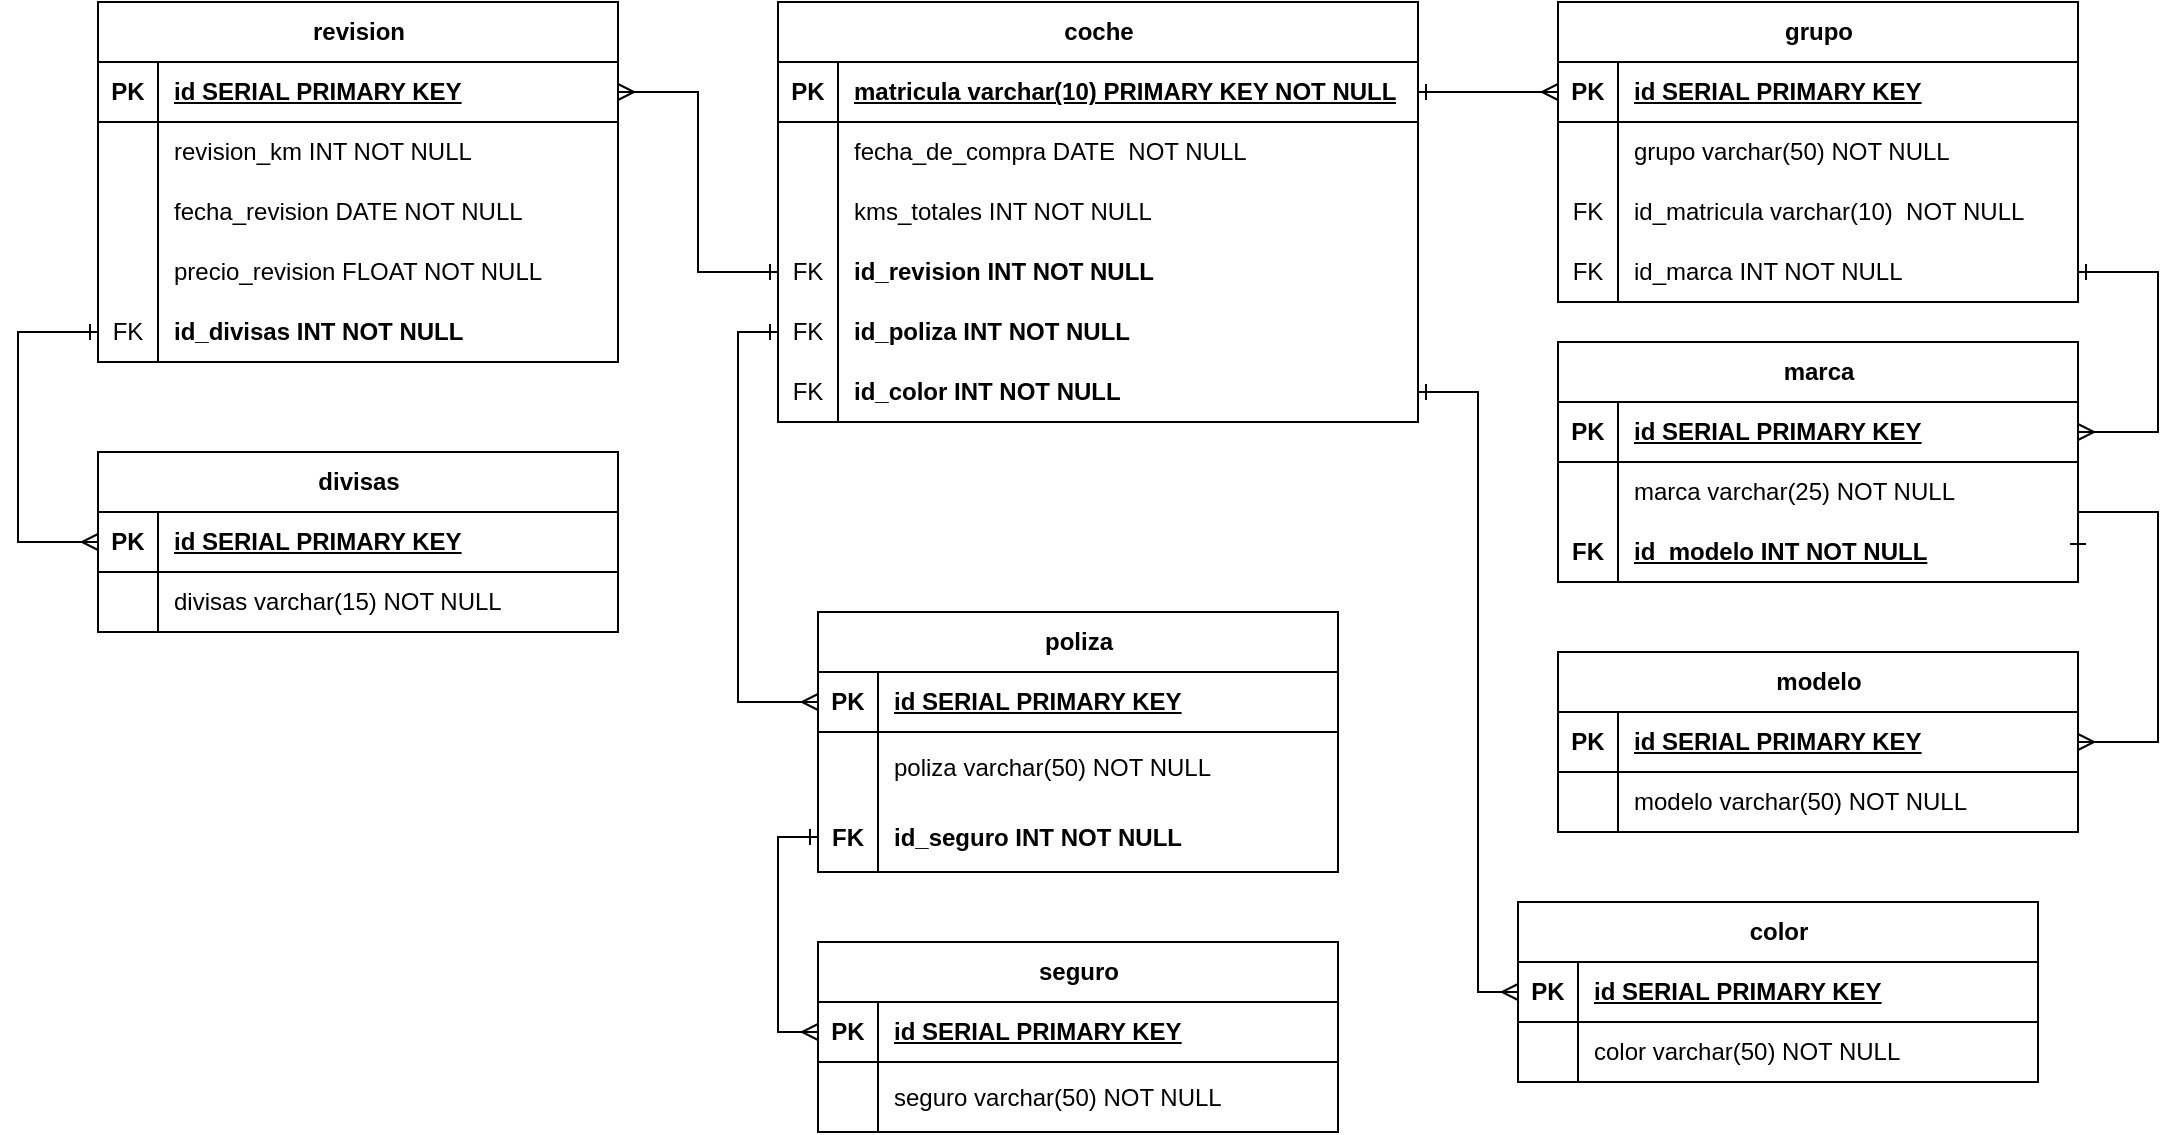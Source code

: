 <mxfile version="21.7.5" type="google">
  <diagram id="R2lEEEUBdFMjLlhIrx00" name="Page-1">
    <mxGraphModel grid="1" page="1" gridSize="10" guides="1" tooltips="1" connect="1" arrows="1" fold="1" pageScale="1" pageWidth="1600" pageHeight="900" math="0" shadow="0" extFonts="Permanent Marker^https://fonts.googleapis.com/css?family=Permanent+Marker">
      <root>
        <mxCell id="0" />
        <mxCell id="1" parent="0" />
        <mxCell id="5FX3z3_krulqJCzfyFmx-1" value="poliza" style="shape=table;startSize=30;container=1;collapsible=1;childLayout=tableLayout;fixedRows=1;rowLines=0;fontStyle=1;align=center;resizeLast=1;html=1;" vertex="1" parent="1">
          <mxGeometry x="670" y="385" width="260" height="130.0" as="geometry" />
        </mxCell>
        <mxCell id="5FX3z3_krulqJCzfyFmx-2" value="" style="shape=tableRow;horizontal=0;startSize=0;swimlaneHead=0;swimlaneBody=0;fillColor=none;collapsible=0;dropTarget=0;points=[[0,0.5],[1,0.5]];portConstraint=eastwest;top=0;left=0;right=0;bottom=1;" vertex="1" parent="5FX3z3_krulqJCzfyFmx-1">
          <mxGeometry y="30" width="260" height="30" as="geometry" />
        </mxCell>
        <mxCell id="5FX3z3_krulqJCzfyFmx-3" value="PK" style="shape=partialRectangle;connectable=0;fillColor=none;top=0;left=0;bottom=0;right=0;fontStyle=1;overflow=hidden;whiteSpace=wrap;html=1;" vertex="1" parent="5FX3z3_krulqJCzfyFmx-2">
          <mxGeometry width="30" height="30" as="geometry">
            <mxRectangle width="30" height="30" as="alternateBounds" />
          </mxGeometry>
        </mxCell>
        <mxCell id="5FX3z3_krulqJCzfyFmx-4" value="id SERIAL PRIMARY KEY" style="shape=partialRectangle;connectable=0;fillColor=none;top=0;left=0;bottom=0;right=0;align=left;spacingLeft=6;fontStyle=5;overflow=hidden;whiteSpace=wrap;html=1;" vertex="1" parent="5FX3z3_krulqJCzfyFmx-2">
          <mxGeometry x="30" width="230" height="30" as="geometry">
            <mxRectangle width="230" height="30" as="alternateBounds" />
          </mxGeometry>
        </mxCell>
        <mxCell id="5FX3z3_krulqJCzfyFmx-5" value="" style="shape=tableRow;horizontal=0;startSize=0;swimlaneHead=0;swimlaneBody=0;fillColor=none;collapsible=0;dropTarget=0;points=[[0,0.5],[1,0.5]];portConstraint=eastwest;top=0;left=0;right=0;bottom=0;" vertex="1" parent="5FX3z3_krulqJCzfyFmx-1">
          <mxGeometry y="60" width="260" height="35" as="geometry" />
        </mxCell>
        <mxCell id="5FX3z3_krulqJCzfyFmx-6" value="" style="shape=partialRectangle;connectable=0;fillColor=none;top=0;left=0;bottom=0;right=0;editable=1;overflow=hidden;whiteSpace=wrap;html=1;" vertex="1" parent="5FX3z3_krulqJCzfyFmx-5">
          <mxGeometry width="30" height="35" as="geometry">
            <mxRectangle width="30" height="35" as="alternateBounds" />
          </mxGeometry>
        </mxCell>
        <mxCell id="5FX3z3_krulqJCzfyFmx-7" value="poliza varchar(50) NOT NULL" style="shape=partialRectangle;connectable=0;fillColor=none;top=0;left=0;bottom=0;right=0;align=left;spacingLeft=6;overflow=hidden;whiteSpace=wrap;html=1;" vertex="1" parent="5FX3z3_krulqJCzfyFmx-5">
          <mxGeometry x="30" width="230" height="35" as="geometry">
            <mxRectangle width="230" height="35" as="alternateBounds" />
          </mxGeometry>
        </mxCell>
        <mxCell id="AgPbpM0uPHc4BHYxzrxX-4" value="" style="shape=tableRow;horizontal=0;startSize=0;swimlaneHead=0;swimlaneBody=0;fillColor=none;collapsible=0;dropTarget=0;points=[[0,0.5],[1,0.5]];portConstraint=eastwest;top=0;left=0;right=0;bottom=0;" vertex="1" parent="5FX3z3_krulqJCzfyFmx-1">
          <mxGeometry y="95" width="260" height="35" as="geometry" />
        </mxCell>
        <mxCell id="AgPbpM0uPHc4BHYxzrxX-5" value="FK" style="shape=partialRectangle;connectable=0;fillColor=none;top=0;left=0;bottom=0;right=0;editable=1;overflow=hidden;whiteSpace=wrap;html=1;fontStyle=1" vertex="1" parent="AgPbpM0uPHc4BHYxzrxX-4">
          <mxGeometry width="30" height="35" as="geometry">
            <mxRectangle width="30" height="35" as="alternateBounds" />
          </mxGeometry>
        </mxCell>
        <mxCell id="AgPbpM0uPHc4BHYxzrxX-6" value="id_seguro INT NOT NULL&amp;nbsp; &amp;nbsp;" style="shape=partialRectangle;connectable=0;fillColor=none;top=0;left=0;bottom=0;right=0;align=left;spacingLeft=6;overflow=hidden;whiteSpace=wrap;html=1;fontStyle=1" vertex="1" parent="AgPbpM0uPHc4BHYxzrxX-4">
          <mxGeometry x="30" width="230" height="35" as="geometry">
            <mxRectangle width="230" height="35" as="alternateBounds" />
          </mxGeometry>
        </mxCell>
        <mxCell id="5FX3z3_krulqJCzfyFmx-29" value="coche" style="shape=table;startSize=30;container=1;collapsible=1;childLayout=tableLayout;fixedRows=1;rowLines=0;fontStyle=1;align=center;resizeLast=1;html=1;" vertex="1" parent="1">
          <mxGeometry x="650" y="80" width="320" height="210.0" as="geometry">
            <mxRectangle x="820" y="130" width="80" height="30" as="alternateBounds" />
          </mxGeometry>
        </mxCell>
        <mxCell id="5FX3z3_krulqJCzfyFmx-30" value="" style="shape=tableRow;horizontal=0;startSize=0;swimlaneHead=0;swimlaneBody=0;fillColor=none;collapsible=0;dropTarget=0;points=[[0,0.5],[1,0.5]];portConstraint=eastwest;top=0;left=0;right=0;bottom=1;" vertex="1" parent="5FX3z3_krulqJCzfyFmx-29">
          <mxGeometry y="30" width="320" height="30" as="geometry" />
        </mxCell>
        <mxCell id="5FX3z3_krulqJCzfyFmx-31" value="PK" style="shape=partialRectangle;connectable=0;fillColor=none;top=0;left=0;bottom=0;right=0;fontStyle=1;overflow=hidden;whiteSpace=wrap;html=1;" vertex="1" parent="5FX3z3_krulqJCzfyFmx-30">
          <mxGeometry width="30" height="30" as="geometry">
            <mxRectangle width="30" height="30" as="alternateBounds" />
          </mxGeometry>
        </mxCell>
        <mxCell id="5FX3z3_krulqJCzfyFmx-32" value="matricula&amp;nbsp;varchar(10) PRIMARY KEY NOT NULL" style="shape=partialRectangle;connectable=0;fillColor=none;top=0;left=0;bottom=0;right=0;align=left;spacingLeft=6;fontStyle=5;overflow=hidden;whiteSpace=wrap;html=1;" vertex="1" parent="5FX3z3_krulqJCzfyFmx-30">
          <mxGeometry x="30" width="290" height="30" as="geometry">
            <mxRectangle width="290" height="30" as="alternateBounds" />
          </mxGeometry>
        </mxCell>
        <mxCell id="5FX3z3_krulqJCzfyFmx-45" value="" style="shape=tableRow;horizontal=0;startSize=0;swimlaneHead=0;swimlaneBody=0;fillColor=none;collapsible=0;dropTarget=0;points=[[0,0.5],[1,0.5]];portConstraint=eastwest;top=0;left=0;right=0;bottom=0;" vertex="1" parent="5FX3z3_krulqJCzfyFmx-29">
          <mxGeometry y="60" width="320" height="30" as="geometry" />
        </mxCell>
        <mxCell id="5FX3z3_krulqJCzfyFmx-46" value="" style="shape=partialRectangle;connectable=0;fillColor=none;top=0;left=0;bottom=0;right=0;editable=1;overflow=hidden;whiteSpace=wrap;html=1;" vertex="1" parent="5FX3z3_krulqJCzfyFmx-45">
          <mxGeometry width="30" height="30" as="geometry">
            <mxRectangle width="30" height="30" as="alternateBounds" />
          </mxGeometry>
        </mxCell>
        <mxCell id="5FX3z3_krulqJCzfyFmx-47" value="fecha_de_compra DATE&amp;nbsp; NOT NULL" style="shape=partialRectangle;connectable=0;fillColor=none;top=0;left=0;bottom=0;right=0;align=left;spacingLeft=6;overflow=hidden;whiteSpace=wrap;html=1;" vertex="1" parent="5FX3z3_krulqJCzfyFmx-45">
          <mxGeometry x="30" width="290" height="30" as="geometry">
            <mxRectangle width="290" height="30" as="alternateBounds" />
          </mxGeometry>
        </mxCell>
        <mxCell id="5FX3z3_krulqJCzfyFmx-161" value="" style="shape=tableRow;horizontal=0;startSize=0;swimlaneHead=0;swimlaneBody=0;fillColor=none;collapsible=0;dropTarget=0;points=[[0,0.5],[1,0.5]];portConstraint=eastwest;top=0;left=0;right=0;bottom=0;" vertex="1" parent="5FX3z3_krulqJCzfyFmx-29">
          <mxGeometry y="90" width="320" height="30" as="geometry" />
        </mxCell>
        <mxCell id="5FX3z3_krulqJCzfyFmx-162" value="" style="shape=partialRectangle;connectable=0;fillColor=none;top=0;left=0;bottom=0;right=0;editable=1;overflow=hidden;whiteSpace=wrap;html=1;" vertex="1" parent="5FX3z3_krulqJCzfyFmx-161">
          <mxGeometry width="30" height="30" as="geometry">
            <mxRectangle width="30" height="30" as="alternateBounds" />
          </mxGeometry>
        </mxCell>
        <mxCell id="5FX3z3_krulqJCzfyFmx-163" value="kms_totales INT NOT NULL" style="shape=partialRectangle;connectable=0;fillColor=none;top=0;left=0;bottom=0;right=0;align=left;spacingLeft=6;overflow=hidden;whiteSpace=wrap;html=1;" vertex="1" parent="5FX3z3_krulqJCzfyFmx-161">
          <mxGeometry x="30" width="290" height="30" as="geometry">
            <mxRectangle width="290" height="30" as="alternateBounds" />
          </mxGeometry>
        </mxCell>
        <mxCell id="5FX3z3_krulqJCzfyFmx-224" value="" style="shape=tableRow;horizontal=0;startSize=0;swimlaneHead=0;swimlaneBody=0;fillColor=none;collapsible=0;dropTarget=0;points=[[0,0.5],[1,0.5]];portConstraint=eastwest;top=0;left=0;right=0;bottom=0;" vertex="1" parent="5FX3z3_krulqJCzfyFmx-29">
          <mxGeometry y="120" width="320" height="30" as="geometry" />
        </mxCell>
        <mxCell id="5FX3z3_krulqJCzfyFmx-225" value="FK" style="shape=partialRectangle;connectable=0;fillColor=none;top=0;left=0;bottom=0;right=0;editable=1;overflow=hidden;whiteSpace=wrap;html=1;" vertex="1" parent="5FX3z3_krulqJCzfyFmx-224">
          <mxGeometry width="30" height="30" as="geometry">
            <mxRectangle width="30" height="30" as="alternateBounds" />
          </mxGeometry>
        </mxCell>
        <mxCell id="5FX3z3_krulqJCzfyFmx-226" value="id_revision INT NOT NULL" style="shape=partialRectangle;connectable=0;fillColor=none;top=0;left=0;bottom=0;right=0;align=left;spacingLeft=6;overflow=hidden;whiteSpace=wrap;html=1;fontStyle=1" vertex="1" parent="5FX3z3_krulqJCzfyFmx-224">
          <mxGeometry x="30" width="290" height="30" as="geometry">
            <mxRectangle width="290" height="30" as="alternateBounds" />
          </mxGeometry>
        </mxCell>
        <mxCell id="5FX3z3_krulqJCzfyFmx-240" value="" style="shape=tableRow;horizontal=0;startSize=0;swimlaneHead=0;swimlaneBody=0;fillColor=none;collapsible=0;dropTarget=0;points=[[0,0.5],[1,0.5]];portConstraint=eastwest;top=0;left=0;right=0;bottom=0;" vertex="1" parent="5FX3z3_krulqJCzfyFmx-29">
          <mxGeometry y="150" width="320" height="30" as="geometry" />
        </mxCell>
        <mxCell id="5FX3z3_krulqJCzfyFmx-241" value="FK" style="shape=partialRectangle;connectable=0;fillColor=none;top=0;left=0;bottom=0;right=0;editable=1;overflow=hidden;whiteSpace=wrap;html=1;" vertex="1" parent="5FX3z3_krulqJCzfyFmx-240">
          <mxGeometry width="30" height="30" as="geometry">
            <mxRectangle width="30" height="30" as="alternateBounds" />
          </mxGeometry>
        </mxCell>
        <mxCell id="5FX3z3_krulqJCzfyFmx-242" value="id_poliza INT NOT NULL" style="shape=partialRectangle;connectable=0;fillColor=none;top=0;left=0;bottom=0;right=0;align=left;spacingLeft=6;overflow=hidden;whiteSpace=wrap;html=1;fontStyle=1" vertex="1" parent="5FX3z3_krulqJCzfyFmx-240">
          <mxGeometry x="30" width="290" height="30" as="geometry">
            <mxRectangle width="290" height="30" as="alternateBounds" />
          </mxGeometry>
        </mxCell>
        <mxCell id="AgPbpM0uPHc4BHYxzrxX-10" value="" style="shape=tableRow;horizontal=0;startSize=0;swimlaneHead=0;swimlaneBody=0;fillColor=none;collapsible=0;dropTarget=0;points=[[0,0.5],[1,0.5]];portConstraint=eastwest;top=0;left=0;right=0;bottom=0;" vertex="1" parent="5FX3z3_krulqJCzfyFmx-29">
          <mxGeometry y="180" width="320" height="30" as="geometry" />
        </mxCell>
        <mxCell id="AgPbpM0uPHc4BHYxzrxX-11" value="FK" style="shape=partialRectangle;connectable=0;fillColor=none;top=0;left=0;bottom=0;right=0;editable=1;overflow=hidden;whiteSpace=wrap;html=1;" vertex="1" parent="AgPbpM0uPHc4BHYxzrxX-10">
          <mxGeometry width="30" height="30" as="geometry">
            <mxRectangle width="30" height="30" as="alternateBounds" />
          </mxGeometry>
        </mxCell>
        <mxCell id="AgPbpM0uPHc4BHYxzrxX-12" value="id_color INT NOT NULL" style="shape=partialRectangle;connectable=0;fillColor=none;top=0;left=0;bottom=0;right=0;align=left;spacingLeft=6;overflow=hidden;whiteSpace=wrap;html=1;fontStyle=1" vertex="1" parent="AgPbpM0uPHc4BHYxzrxX-10">
          <mxGeometry x="30" width="290" height="30" as="geometry">
            <mxRectangle width="290" height="30" as="alternateBounds" />
          </mxGeometry>
        </mxCell>
        <mxCell id="5FX3z3_krulqJCzfyFmx-61" value="grupo" style="shape=table;startSize=30;container=1;collapsible=1;childLayout=tableLayout;fixedRows=1;rowLines=0;fontStyle=1;align=center;resizeLast=1;html=1;" vertex="1" parent="1">
          <mxGeometry x="1040" y="80" width="260" height="150" as="geometry" />
        </mxCell>
        <mxCell id="5FX3z3_krulqJCzfyFmx-62" value="" style="shape=tableRow;horizontal=0;startSize=0;swimlaneHead=0;swimlaneBody=0;fillColor=none;collapsible=0;dropTarget=0;points=[[0,0.5],[1,0.5]];portConstraint=eastwest;top=0;left=0;right=0;bottom=1;" vertex="1" parent="5FX3z3_krulqJCzfyFmx-61">
          <mxGeometry y="30" width="260" height="30" as="geometry" />
        </mxCell>
        <mxCell id="5FX3z3_krulqJCzfyFmx-63" value="PK" style="shape=partialRectangle;connectable=0;fillColor=none;top=0;left=0;bottom=0;right=0;fontStyle=1;overflow=hidden;whiteSpace=wrap;html=1;" vertex="1" parent="5FX3z3_krulqJCzfyFmx-62">
          <mxGeometry width="30" height="30" as="geometry">
            <mxRectangle width="30" height="30" as="alternateBounds" />
          </mxGeometry>
        </mxCell>
        <mxCell id="5FX3z3_krulqJCzfyFmx-64" value="id SERIAL PRIMARY KEY" style="shape=partialRectangle;connectable=0;fillColor=none;top=0;left=0;bottom=0;right=0;align=left;spacingLeft=6;fontStyle=5;overflow=hidden;whiteSpace=wrap;html=1;" vertex="1" parent="5FX3z3_krulqJCzfyFmx-62">
          <mxGeometry x="30" width="230" height="30" as="geometry">
            <mxRectangle width="230" height="30" as="alternateBounds" />
          </mxGeometry>
        </mxCell>
        <mxCell id="5FX3z3_krulqJCzfyFmx-158" value="" style="shape=tableRow;horizontal=0;startSize=0;swimlaneHead=0;swimlaneBody=0;fillColor=none;collapsible=0;dropTarget=0;points=[[0,0.5],[1,0.5]];portConstraint=eastwest;top=0;left=0;right=0;bottom=0;" vertex="1" parent="5FX3z3_krulqJCzfyFmx-61">
          <mxGeometry y="60" width="260" height="30" as="geometry" />
        </mxCell>
        <mxCell id="5FX3z3_krulqJCzfyFmx-159" value="" style="shape=partialRectangle;connectable=0;fillColor=none;top=0;left=0;bottom=0;right=0;editable=1;overflow=hidden;whiteSpace=wrap;html=1;" vertex="1" parent="5FX3z3_krulqJCzfyFmx-158">
          <mxGeometry width="30" height="30" as="geometry">
            <mxRectangle width="30" height="30" as="alternateBounds" />
          </mxGeometry>
        </mxCell>
        <mxCell id="5FX3z3_krulqJCzfyFmx-160" value="grupo varchar(50) NOT NULL" style="shape=partialRectangle;connectable=0;fillColor=none;top=0;left=0;bottom=0;right=0;align=left;spacingLeft=6;overflow=hidden;whiteSpace=wrap;html=1;" vertex="1" parent="5FX3z3_krulqJCzfyFmx-158">
          <mxGeometry x="30" width="230" height="30" as="geometry">
            <mxRectangle width="230" height="30" as="alternateBounds" />
          </mxGeometry>
        </mxCell>
        <mxCell id="AgPbpM0uPHc4BHYxzrxX-7" value="" style="shape=tableRow;horizontal=0;startSize=0;swimlaneHead=0;swimlaneBody=0;fillColor=none;collapsible=0;dropTarget=0;points=[[0,0.5],[1,0.5]];portConstraint=eastwest;top=0;left=0;right=0;bottom=0;" vertex="1" parent="5FX3z3_krulqJCzfyFmx-61">
          <mxGeometry y="90" width="260" height="30" as="geometry" />
        </mxCell>
        <mxCell id="AgPbpM0uPHc4BHYxzrxX-8" value="FK" style="shape=partialRectangle;connectable=0;fillColor=none;top=0;left=0;bottom=0;right=0;editable=1;overflow=hidden;whiteSpace=wrap;html=1;" vertex="1" parent="AgPbpM0uPHc4BHYxzrxX-7">
          <mxGeometry width="30" height="30" as="geometry">
            <mxRectangle width="30" height="30" as="alternateBounds" />
          </mxGeometry>
        </mxCell>
        <mxCell id="AgPbpM0uPHc4BHYxzrxX-9" value="id_matricula&amp;nbsp;varchar(10)&amp;nbsp; NOT NULL" style="shape=partialRectangle;connectable=0;fillColor=none;top=0;left=0;bottom=0;right=0;align=left;spacingLeft=6;overflow=hidden;whiteSpace=wrap;html=1;" vertex="1" parent="AgPbpM0uPHc4BHYxzrxX-7">
          <mxGeometry x="30" width="230" height="30" as="geometry">
            <mxRectangle width="230" height="30" as="alternateBounds" />
          </mxGeometry>
        </mxCell>
        <mxCell id="AgPbpM0uPHc4BHYxzrxX-16" value="" style="shape=tableRow;horizontal=0;startSize=0;swimlaneHead=0;swimlaneBody=0;fillColor=none;collapsible=0;dropTarget=0;points=[[0,0.5],[1,0.5]];portConstraint=eastwest;top=0;left=0;right=0;bottom=0;" vertex="1" parent="5FX3z3_krulqJCzfyFmx-61">
          <mxGeometry y="120" width="260" height="30" as="geometry" />
        </mxCell>
        <mxCell id="AgPbpM0uPHc4BHYxzrxX-17" value="FK" style="shape=partialRectangle;connectable=0;fillColor=none;top=0;left=0;bottom=0;right=0;editable=1;overflow=hidden;whiteSpace=wrap;html=1;" vertex="1" parent="AgPbpM0uPHc4BHYxzrxX-16">
          <mxGeometry width="30" height="30" as="geometry">
            <mxRectangle width="30" height="30" as="alternateBounds" />
          </mxGeometry>
        </mxCell>
        <mxCell id="AgPbpM0uPHc4BHYxzrxX-18" value="id_marca INT NOT NULL" style="shape=partialRectangle;connectable=0;fillColor=none;top=0;left=0;bottom=0;right=0;align=left;spacingLeft=6;overflow=hidden;whiteSpace=wrap;html=1;" vertex="1" parent="AgPbpM0uPHc4BHYxzrxX-16">
          <mxGeometry x="30" width="230" height="30" as="geometry">
            <mxRectangle width="230" height="30" as="alternateBounds" />
          </mxGeometry>
        </mxCell>
        <mxCell id="5FX3z3_krulqJCzfyFmx-80" value="marca" style="shape=table;startSize=30;container=1;collapsible=1;childLayout=tableLayout;fixedRows=1;rowLines=0;fontStyle=1;align=center;resizeLast=1;html=1;" vertex="1" parent="1">
          <mxGeometry x="1040" y="250" width="260" height="120" as="geometry" />
        </mxCell>
        <mxCell id="5FX3z3_krulqJCzfyFmx-81" value="" style="shape=tableRow;horizontal=0;startSize=0;swimlaneHead=0;swimlaneBody=0;fillColor=none;collapsible=0;dropTarget=0;points=[[0,0.5],[1,0.5]];portConstraint=eastwest;top=0;left=0;right=0;bottom=1;" vertex="1" parent="5FX3z3_krulqJCzfyFmx-80">
          <mxGeometry y="30" width="260" height="30" as="geometry" />
        </mxCell>
        <mxCell id="5FX3z3_krulqJCzfyFmx-82" value="PK" style="shape=partialRectangle;connectable=0;fillColor=none;top=0;left=0;bottom=0;right=0;fontStyle=1;overflow=hidden;whiteSpace=wrap;html=1;" vertex="1" parent="5FX3z3_krulqJCzfyFmx-81">
          <mxGeometry width="30" height="30" as="geometry">
            <mxRectangle width="30" height="30" as="alternateBounds" />
          </mxGeometry>
        </mxCell>
        <mxCell id="5FX3z3_krulqJCzfyFmx-83" value="id SERIAL PRIMARY KEY" style="shape=partialRectangle;connectable=0;fillColor=none;top=0;left=0;bottom=0;right=0;align=left;spacingLeft=6;fontStyle=5;overflow=hidden;whiteSpace=wrap;html=1;" vertex="1" parent="5FX3z3_krulqJCzfyFmx-81">
          <mxGeometry x="30" width="230" height="30" as="geometry">
            <mxRectangle width="230" height="30" as="alternateBounds" />
          </mxGeometry>
        </mxCell>
        <mxCell id="5FX3z3_krulqJCzfyFmx-87" value="" style="shape=tableRow;horizontal=0;startSize=0;swimlaneHead=0;swimlaneBody=0;fillColor=none;collapsible=0;dropTarget=0;points=[[0,0.5],[1,0.5]];portConstraint=eastwest;top=0;left=0;right=0;bottom=0;" vertex="1" parent="5FX3z3_krulqJCzfyFmx-80">
          <mxGeometry y="60" width="260" height="30" as="geometry" />
        </mxCell>
        <mxCell id="5FX3z3_krulqJCzfyFmx-88" value="" style="shape=partialRectangle;connectable=0;fillColor=none;top=0;left=0;bottom=0;right=0;editable=1;overflow=hidden;whiteSpace=wrap;html=1;" vertex="1" parent="5FX3z3_krulqJCzfyFmx-87">
          <mxGeometry width="30" height="30" as="geometry">
            <mxRectangle width="30" height="30" as="alternateBounds" />
          </mxGeometry>
        </mxCell>
        <mxCell id="5FX3z3_krulqJCzfyFmx-89" value="marca varchar(25) NOT NULL" style="shape=partialRectangle;connectable=0;fillColor=none;top=0;left=0;bottom=0;right=0;align=left;spacingLeft=6;overflow=hidden;whiteSpace=wrap;html=1;" vertex="1" parent="5FX3z3_krulqJCzfyFmx-87">
          <mxGeometry x="30" width="230" height="30" as="geometry">
            <mxRectangle width="230" height="30" as="alternateBounds" />
          </mxGeometry>
        </mxCell>
        <mxCell id="-p1aif_aL-NQlHLGe576-14" value="" style="shape=tableRow;horizontal=0;startSize=0;swimlaneHead=0;swimlaneBody=0;fillColor=none;collapsible=0;dropTarget=0;points=[[0,0.5],[1,0.5]];portConstraint=eastwest;top=0;left=0;right=0;bottom=1;" vertex="1" parent="5FX3z3_krulqJCzfyFmx-80">
          <mxGeometry y="90" width="260" height="30" as="geometry" />
        </mxCell>
        <mxCell id="-p1aif_aL-NQlHLGe576-15" value="FK" style="shape=partialRectangle;connectable=0;fillColor=none;top=0;left=0;bottom=0;right=0;fontStyle=1;overflow=hidden;whiteSpace=wrap;html=1;" vertex="1" parent="-p1aif_aL-NQlHLGe576-14">
          <mxGeometry width="30" height="30" as="geometry">
            <mxRectangle width="30" height="30" as="alternateBounds" />
          </mxGeometry>
        </mxCell>
        <mxCell id="-p1aif_aL-NQlHLGe576-16" value="id_modelo INT NOT NULL" style="shape=partialRectangle;connectable=0;fillColor=none;top=0;left=0;bottom=0;right=0;align=left;spacingLeft=6;fontStyle=5;overflow=hidden;whiteSpace=wrap;html=1;" vertex="1" parent="-p1aif_aL-NQlHLGe576-14">
          <mxGeometry x="30" width="230" height="30" as="geometry">
            <mxRectangle width="230" height="30" as="alternateBounds" />
          </mxGeometry>
        </mxCell>
        <mxCell id="5FX3z3_krulqJCzfyFmx-93" value="modelo" style="shape=table;startSize=30;container=1;collapsible=1;childLayout=tableLayout;fixedRows=1;rowLines=0;fontStyle=1;align=center;resizeLast=1;html=1;" vertex="1" parent="1">
          <mxGeometry x="1040" y="405" width="260" height="90" as="geometry" />
        </mxCell>
        <mxCell id="5FX3z3_krulqJCzfyFmx-94" value="" style="shape=tableRow;horizontal=0;startSize=0;swimlaneHead=0;swimlaneBody=0;fillColor=none;collapsible=0;dropTarget=0;points=[[0,0.5],[1,0.5]];portConstraint=eastwest;top=0;left=0;right=0;bottom=1;" vertex="1" parent="5FX3z3_krulqJCzfyFmx-93">
          <mxGeometry y="30" width="260" height="30" as="geometry" />
        </mxCell>
        <mxCell id="5FX3z3_krulqJCzfyFmx-95" value="PK" style="shape=partialRectangle;connectable=0;fillColor=none;top=0;left=0;bottom=0;right=0;fontStyle=1;overflow=hidden;whiteSpace=wrap;html=1;" vertex="1" parent="5FX3z3_krulqJCzfyFmx-94">
          <mxGeometry width="30" height="30" as="geometry">
            <mxRectangle width="30" height="30" as="alternateBounds" />
          </mxGeometry>
        </mxCell>
        <mxCell id="5FX3z3_krulqJCzfyFmx-96" value="id SERIAL PRIMARY KEY" style="shape=partialRectangle;connectable=0;fillColor=none;top=0;left=0;bottom=0;right=0;align=left;spacingLeft=6;fontStyle=5;overflow=hidden;whiteSpace=wrap;html=1;" vertex="1" parent="5FX3z3_krulqJCzfyFmx-94">
          <mxGeometry x="30" width="230" height="30" as="geometry">
            <mxRectangle width="230" height="30" as="alternateBounds" />
          </mxGeometry>
        </mxCell>
        <mxCell id="5FX3z3_krulqJCzfyFmx-100" value="" style="shape=tableRow;horizontal=0;startSize=0;swimlaneHead=0;swimlaneBody=0;fillColor=none;collapsible=0;dropTarget=0;points=[[0,0.5],[1,0.5]];portConstraint=eastwest;top=0;left=0;right=0;bottom=0;" vertex="1" parent="5FX3z3_krulqJCzfyFmx-93">
          <mxGeometry y="60" width="260" height="30" as="geometry" />
        </mxCell>
        <mxCell id="5FX3z3_krulqJCzfyFmx-101" value="" style="shape=partialRectangle;connectable=0;fillColor=none;top=0;left=0;bottom=0;right=0;editable=1;overflow=hidden;whiteSpace=wrap;html=1;" vertex="1" parent="5FX3z3_krulqJCzfyFmx-100">
          <mxGeometry width="30" height="30" as="geometry">
            <mxRectangle width="30" height="30" as="alternateBounds" />
          </mxGeometry>
        </mxCell>
        <mxCell id="5FX3z3_krulqJCzfyFmx-102" value="modelo varchar(50) NOT NULL" style="shape=partialRectangle;connectable=0;fillColor=none;top=0;left=0;bottom=0;right=0;align=left;spacingLeft=6;overflow=hidden;whiteSpace=wrap;html=1;" vertex="1" parent="5FX3z3_krulqJCzfyFmx-100">
          <mxGeometry x="30" width="230" height="30" as="geometry">
            <mxRectangle width="230" height="30" as="alternateBounds" />
          </mxGeometry>
        </mxCell>
        <mxCell id="5FX3z3_krulqJCzfyFmx-103" value="color" style="shape=table;startSize=30;container=1;collapsible=1;childLayout=tableLayout;fixedRows=1;rowLines=0;fontStyle=1;align=center;resizeLast=1;html=1;" vertex="1" parent="1">
          <mxGeometry x="1020" y="530" width="260" height="90" as="geometry" />
        </mxCell>
        <mxCell id="5FX3z3_krulqJCzfyFmx-104" value="" style="shape=tableRow;horizontal=0;startSize=0;swimlaneHead=0;swimlaneBody=0;fillColor=none;collapsible=0;dropTarget=0;points=[[0,0.5],[1,0.5]];portConstraint=eastwest;top=0;left=0;right=0;bottom=1;" vertex="1" parent="5FX3z3_krulqJCzfyFmx-103">
          <mxGeometry y="30" width="260" height="30" as="geometry" />
        </mxCell>
        <mxCell id="5FX3z3_krulqJCzfyFmx-105" value="PK" style="shape=partialRectangle;connectable=0;fillColor=none;top=0;left=0;bottom=0;right=0;fontStyle=1;overflow=hidden;whiteSpace=wrap;html=1;" vertex="1" parent="5FX3z3_krulqJCzfyFmx-104">
          <mxGeometry width="30" height="30" as="geometry">
            <mxRectangle width="30" height="30" as="alternateBounds" />
          </mxGeometry>
        </mxCell>
        <mxCell id="5FX3z3_krulqJCzfyFmx-106" value="id SERIAL PRIMARY KEY" style="shape=partialRectangle;connectable=0;fillColor=none;top=0;left=0;bottom=0;right=0;align=left;spacingLeft=6;fontStyle=5;overflow=hidden;whiteSpace=wrap;html=1;" vertex="1" parent="5FX3z3_krulqJCzfyFmx-104">
          <mxGeometry x="30" width="230" height="30" as="geometry">
            <mxRectangle width="230" height="30" as="alternateBounds" />
          </mxGeometry>
        </mxCell>
        <mxCell id="5FX3z3_krulqJCzfyFmx-107" value="" style="shape=tableRow;horizontal=0;startSize=0;swimlaneHead=0;swimlaneBody=0;fillColor=none;collapsible=0;dropTarget=0;points=[[0,0.5],[1,0.5]];portConstraint=eastwest;top=0;left=0;right=0;bottom=0;" vertex="1" parent="5FX3z3_krulqJCzfyFmx-103">
          <mxGeometry y="60" width="260" height="30" as="geometry" />
        </mxCell>
        <mxCell id="5FX3z3_krulqJCzfyFmx-108" value="" style="shape=partialRectangle;connectable=0;fillColor=none;top=0;left=0;bottom=0;right=0;editable=1;overflow=hidden;whiteSpace=wrap;html=1;" vertex="1" parent="5FX3z3_krulqJCzfyFmx-107">
          <mxGeometry width="30" height="30" as="geometry">
            <mxRectangle width="30" height="30" as="alternateBounds" />
          </mxGeometry>
        </mxCell>
        <mxCell id="5FX3z3_krulqJCzfyFmx-109" value="color varchar(50) NOT NULL" style="shape=partialRectangle;connectable=0;fillColor=none;top=0;left=0;bottom=0;right=0;align=left;spacingLeft=6;overflow=hidden;whiteSpace=wrap;html=1;" vertex="1" parent="5FX3z3_krulqJCzfyFmx-107">
          <mxGeometry x="30" width="230" height="30" as="geometry">
            <mxRectangle width="230" height="30" as="alternateBounds" />
          </mxGeometry>
        </mxCell>
        <mxCell id="5FX3z3_krulqJCzfyFmx-112" value="" style="shape=tableRow;horizontal=0;startSize=0;swimlaneHead=0;swimlaneBody=0;fillColor=none;collapsible=0;dropTarget=0;points=[[0,0.5],[1,0.5]];portConstraint=eastwest;top=0;left=0;right=0;bottom=0;" vertex="1" parent="1">
          <mxGeometry x="670" y="170" width="260" height="30" as="geometry" />
        </mxCell>
        <mxCell id="5FX3z3_krulqJCzfyFmx-113" value="" style="shape=partialRectangle;connectable=0;fillColor=none;top=0;left=0;bottom=0;right=0;editable=1;overflow=hidden;whiteSpace=wrap;html=1;" vertex="1" parent="5FX3z3_krulqJCzfyFmx-112">
          <mxGeometry width="30" height="30" as="geometry">
            <mxRectangle width="30" height="30" as="alternateBounds" />
          </mxGeometry>
        </mxCell>
        <mxCell id="5FX3z3_krulqJCzfyFmx-115" value="revision" style="shape=table;startSize=30;container=1;collapsible=1;childLayout=tableLayout;fixedRows=1;rowLines=0;fontStyle=1;align=center;resizeLast=1;html=1;" vertex="1" parent="1">
          <mxGeometry x="310" y="80" width="260" height="180" as="geometry" />
        </mxCell>
        <mxCell id="5FX3z3_krulqJCzfyFmx-116" value="" style="shape=tableRow;horizontal=0;startSize=0;swimlaneHead=0;swimlaneBody=0;fillColor=none;collapsible=0;dropTarget=0;points=[[0,0.5],[1,0.5]];portConstraint=eastwest;top=0;left=0;right=0;bottom=1;" vertex="1" parent="5FX3z3_krulqJCzfyFmx-115">
          <mxGeometry y="30" width="260" height="30" as="geometry" />
        </mxCell>
        <mxCell id="5FX3z3_krulqJCzfyFmx-117" value="PK" style="shape=partialRectangle;connectable=0;fillColor=none;top=0;left=0;bottom=0;right=0;fontStyle=1;overflow=hidden;whiteSpace=wrap;html=1;" vertex="1" parent="5FX3z3_krulqJCzfyFmx-116">
          <mxGeometry width="30" height="30" as="geometry">
            <mxRectangle width="30" height="30" as="alternateBounds" />
          </mxGeometry>
        </mxCell>
        <mxCell id="5FX3z3_krulqJCzfyFmx-118" value="id SERIAL PRIMARY KEY" style="shape=partialRectangle;connectable=0;fillColor=none;top=0;left=0;bottom=0;right=0;align=left;spacingLeft=6;fontStyle=5;overflow=hidden;whiteSpace=wrap;html=1;" vertex="1" parent="5FX3z3_krulqJCzfyFmx-116">
          <mxGeometry x="30" width="230" height="30" as="geometry">
            <mxRectangle width="230" height="30" as="alternateBounds" />
          </mxGeometry>
        </mxCell>
        <mxCell id="5FX3z3_krulqJCzfyFmx-119" value="" style="shape=tableRow;horizontal=0;startSize=0;swimlaneHead=0;swimlaneBody=0;fillColor=none;collapsible=0;dropTarget=0;points=[[0,0.5],[1,0.5]];portConstraint=eastwest;top=0;left=0;right=0;bottom=0;" vertex="1" parent="5FX3z3_krulqJCzfyFmx-115">
          <mxGeometry y="60" width="260" height="30" as="geometry" />
        </mxCell>
        <mxCell id="5FX3z3_krulqJCzfyFmx-120" value="" style="shape=partialRectangle;connectable=0;fillColor=none;top=0;left=0;bottom=0;right=0;editable=1;overflow=hidden;whiteSpace=wrap;html=1;" vertex="1" parent="5FX3z3_krulqJCzfyFmx-119">
          <mxGeometry width="30" height="30" as="geometry">
            <mxRectangle width="30" height="30" as="alternateBounds" />
          </mxGeometry>
        </mxCell>
        <mxCell id="5FX3z3_krulqJCzfyFmx-121" value="revision_km INT NOT NULL" style="shape=partialRectangle;connectable=0;fillColor=none;top=0;left=0;bottom=0;right=0;align=left;spacingLeft=6;overflow=hidden;whiteSpace=wrap;html=1;" vertex="1" parent="5FX3z3_krulqJCzfyFmx-119">
          <mxGeometry x="30" width="230" height="30" as="geometry">
            <mxRectangle width="230" height="30" as="alternateBounds" />
          </mxGeometry>
        </mxCell>
        <mxCell id="5FX3z3_krulqJCzfyFmx-215" value="" style="shape=tableRow;horizontal=0;startSize=0;swimlaneHead=0;swimlaneBody=0;fillColor=none;collapsible=0;dropTarget=0;points=[[0,0.5],[1,0.5]];portConstraint=eastwest;top=0;left=0;right=0;bottom=0;" vertex="1" parent="5FX3z3_krulqJCzfyFmx-115">
          <mxGeometry y="90" width="260" height="30" as="geometry" />
        </mxCell>
        <mxCell id="5FX3z3_krulqJCzfyFmx-216" value="" style="shape=partialRectangle;connectable=0;fillColor=none;top=0;left=0;bottom=0;right=0;editable=1;overflow=hidden;whiteSpace=wrap;html=1;" vertex="1" parent="5FX3z3_krulqJCzfyFmx-215">
          <mxGeometry width="30" height="30" as="geometry">
            <mxRectangle width="30" height="30" as="alternateBounds" />
          </mxGeometry>
        </mxCell>
        <mxCell id="5FX3z3_krulqJCzfyFmx-217" value="fecha_revision DATE NOT NULL" style="shape=partialRectangle;connectable=0;fillColor=none;top=0;left=0;bottom=0;right=0;align=left;spacingLeft=6;overflow=hidden;whiteSpace=wrap;html=1;" vertex="1" parent="5FX3z3_krulqJCzfyFmx-215">
          <mxGeometry x="30" width="230" height="30" as="geometry">
            <mxRectangle width="230" height="30" as="alternateBounds" />
          </mxGeometry>
        </mxCell>
        <mxCell id="5FX3z3_krulqJCzfyFmx-221" value="" style="shape=tableRow;horizontal=0;startSize=0;swimlaneHead=0;swimlaneBody=0;fillColor=none;collapsible=0;dropTarget=0;points=[[0,0.5],[1,0.5]];portConstraint=eastwest;top=0;left=0;right=0;bottom=0;" vertex="1" parent="5FX3z3_krulqJCzfyFmx-115">
          <mxGeometry y="120" width="260" height="30" as="geometry" />
        </mxCell>
        <mxCell id="5FX3z3_krulqJCzfyFmx-222" value="" style="shape=partialRectangle;connectable=0;fillColor=none;top=0;left=0;bottom=0;right=0;editable=1;overflow=hidden;whiteSpace=wrap;html=1;" vertex="1" parent="5FX3z3_krulqJCzfyFmx-221">
          <mxGeometry width="30" height="30" as="geometry">
            <mxRectangle width="30" height="30" as="alternateBounds" />
          </mxGeometry>
        </mxCell>
        <mxCell id="5FX3z3_krulqJCzfyFmx-223" value="precio_revision FLOAT NOT NULL" style="shape=partialRectangle;connectable=0;fillColor=none;top=0;left=0;bottom=0;right=0;align=left;spacingLeft=6;overflow=hidden;whiteSpace=wrap;html=1;" vertex="1" parent="5FX3z3_krulqJCzfyFmx-221">
          <mxGeometry x="30" width="230" height="30" as="geometry">
            <mxRectangle width="230" height="30" as="alternateBounds" />
          </mxGeometry>
        </mxCell>
        <mxCell id="5FX3z3_krulqJCzfyFmx-228" value="" style="shape=tableRow;horizontal=0;startSize=0;swimlaneHead=0;swimlaneBody=0;fillColor=none;collapsible=0;dropTarget=0;points=[[0,0.5],[1,0.5]];portConstraint=eastwest;top=0;left=0;right=0;bottom=0;" vertex="1" parent="5FX3z3_krulqJCzfyFmx-115">
          <mxGeometry y="150" width="260" height="30" as="geometry" />
        </mxCell>
        <mxCell id="5FX3z3_krulqJCzfyFmx-229" value="FK" style="shape=partialRectangle;connectable=0;fillColor=none;top=0;left=0;bottom=0;right=0;editable=1;overflow=hidden;whiteSpace=wrap;html=1;" vertex="1" parent="5FX3z3_krulqJCzfyFmx-228">
          <mxGeometry width="30" height="30" as="geometry">
            <mxRectangle width="30" height="30" as="alternateBounds" />
          </mxGeometry>
        </mxCell>
        <mxCell id="5FX3z3_krulqJCzfyFmx-230" value="id_divisas INT NOT NULL" style="shape=partialRectangle;connectable=0;fillColor=none;top=0;left=0;bottom=0;right=0;align=left;spacingLeft=6;overflow=hidden;whiteSpace=wrap;html=1;fontStyle=1" vertex="1" parent="5FX3z3_krulqJCzfyFmx-228">
          <mxGeometry x="30" width="230" height="30" as="geometry">
            <mxRectangle width="230" height="30" as="alternateBounds" />
          </mxGeometry>
        </mxCell>
        <mxCell id="5FX3z3_krulqJCzfyFmx-132" value="divisas" style="shape=table;startSize=30;container=1;collapsible=1;childLayout=tableLayout;fixedRows=1;rowLines=0;fontStyle=1;align=center;resizeLast=1;html=1;" vertex="1" parent="1">
          <mxGeometry x="310" y="305" width="260" height="90.0" as="geometry" />
        </mxCell>
        <mxCell id="5FX3z3_krulqJCzfyFmx-133" value="" style="shape=tableRow;horizontal=0;startSize=0;swimlaneHead=0;swimlaneBody=0;fillColor=none;collapsible=0;dropTarget=0;points=[[0,0.5],[1,0.5]];portConstraint=eastwest;top=0;left=0;right=0;bottom=1;" vertex="1" parent="5FX3z3_krulqJCzfyFmx-132">
          <mxGeometry y="30" width="260" height="30" as="geometry" />
        </mxCell>
        <mxCell id="5FX3z3_krulqJCzfyFmx-134" value="PK" style="shape=partialRectangle;connectable=0;fillColor=none;top=0;left=0;bottom=0;right=0;fontStyle=1;overflow=hidden;whiteSpace=wrap;html=1;" vertex="1" parent="5FX3z3_krulqJCzfyFmx-133">
          <mxGeometry width="30" height="30" as="geometry">
            <mxRectangle width="30" height="30" as="alternateBounds" />
          </mxGeometry>
        </mxCell>
        <mxCell id="5FX3z3_krulqJCzfyFmx-135" value="id SERIAL PRIMARY KEY" style="shape=partialRectangle;connectable=0;fillColor=none;top=0;left=0;bottom=0;right=0;align=left;spacingLeft=6;fontStyle=5;overflow=hidden;whiteSpace=wrap;html=1;" vertex="1" parent="5FX3z3_krulqJCzfyFmx-133">
          <mxGeometry x="30" width="230" height="30" as="geometry">
            <mxRectangle width="230" height="30" as="alternateBounds" />
          </mxGeometry>
        </mxCell>
        <mxCell id="5FX3z3_krulqJCzfyFmx-136" value="" style="shape=tableRow;horizontal=0;startSize=0;swimlaneHead=0;swimlaneBody=0;fillColor=none;collapsible=0;dropTarget=0;points=[[0,0.5],[1,0.5]];portConstraint=eastwest;top=0;left=0;right=0;bottom=0;" vertex="1" parent="5FX3z3_krulqJCzfyFmx-132">
          <mxGeometry y="60" width="260" height="30" as="geometry" />
        </mxCell>
        <mxCell id="5FX3z3_krulqJCzfyFmx-137" value="" style="shape=partialRectangle;connectable=0;fillColor=none;top=0;left=0;bottom=0;right=0;editable=1;overflow=hidden;whiteSpace=wrap;html=1;" vertex="1" parent="5FX3z3_krulqJCzfyFmx-136">
          <mxGeometry width="30" height="30" as="geometry">
            <mxRectangle width="30" height="30" as="alternateBounds" />
          </mxGeometry>
        </mxCell>
        <mxCell id="5FX3z3_krulqJCzfyFmx-138" value="divisas varchar(15) NOT NULL" style="shape=partialRectangle;connectable=0;fillColor=none;top=0;left=0;bottom=0;right=0;align=left;spacingLeft=6;overflow=hidden;whiteSpace=wrap;html=1;" vertex="1" parent="5FX3z3_krulqJCzfyFmx-136">
          <mxGeometry x="30" width="230" height="30" as="geometry">
            <mxRectangle width="230" height="30" as="alternateBounds" />
          </mxGeometry>
        </mxCell>
        <mxCell id="5FX3z3_krulqJCzfyFmx-142" value="" style="shape=tableRow;horizontal=0;startSize=0;swimlaneHead=0;swimlaneBody=0;fillColor=none;collapsible=0;dropTarget=0;points=[[0,0.5],[1,0.5]];portConstraint=eastwest;top=0;left=0;right=0;bottom=0;" vertex="1" parent="1">
          <mxGeometry x="680" y="260" width="260" height="30" as="geometry" />
        </mxCell>
        <mxCell id="5FX3z3_krulqJCzfyFmx-147" style="edgeStyle=orthogonalEdgeStyle;rounded=0;orthogonalLoop=1;jettySize=auto;html=1;startArrow=ERone;startFill=0;endArrow=ERmany;endFill=0;entryX=0;entryY=0.5;entryDx=0;entryDy=0;" edge="1" parent="1" source="5FX3z3_krulqJCzfyFmx-30" target="5FX3z3_krulqJCzfyFmx-62">
          <mxGeometry relative="1" as="geometry">
            <mxPoint x="1000" y="155" as="targetPoint" />
            <mxPoint x="1000" y="170" as="sourcePoint" />
          </mxGeometry>
        </mxCell>
        <mxCell id="5FX3z3_krulqJCzfyFmx-180" value="" style="shape=tableRow;horizontal=0;startSize=0;swimlaneHead=0;swimlaneBody=0;fillColor=none;collapsible=0;dropTarget=0;points=[[0,0.5],[1,0.5]];portConstraint=eastwest;top=0;left=0;right=0;bottom=0;" vertex="1" parent="1">
          <mxGeometry x="680" y="180" width="260" height="30" as="geometry" />
        </mxCell>
        <mxCell id="5FX3z3_krulqJCzfyFmx-181" value="" style="shape=partialRectangle;connectable=0;fillColor=none;top=0;left=0;bottom=0;right=0;editable=1;overflow=hidden;whiteSpace=wrap;html=1;" vertex="1" parent="5FX3z3_krulqJCzfyFmx-180">
          <mxGeometry width="30" height="30" as="geometry">
            <mxRectangle width="30" height="30" as="alternateBounds" />
          </mxGeometry>
        </mxCell>
        <mxCell id="5FX3z3_krulqJCzfyFmx-208" style="edgeStyle=orthogonalEdgeStyle;rounded=0;orthogonalLoop=1;jettySize=auto;html=1;startArrow=ERone;startFill=0;endArrow=ERmany;endFill=0;exitX=1;exitY=0.5;exitDx=0;exitDy=0;entryX=1;entryY=0.5;entryDx=0;entryDy=0;" edge="1" parent="1" source="-p1aif_aL-NQlHLGe576-14" target="5FX3z3_krulqJCzfyFmx-94">
          <mxGeometry relative="1" as="geometry">
            <mxPoint x="930" y="273" as="sourcePoint" />
            <mxPoint x="1000" y="290" as="targetPoint" />
            <Array as="points">
              <mxPoint x="1300" y="335" />
              <mxPoint x="1340" y="335" />
              <mxPoint x="1340" y="450" />
            </Array>
          </mxGeometry>
        </mxCell>
        <mxCell id="5FX3z3_krulqJCzfyFmx-209" style="edgeStyle=orthogonalEdgeStyle;rounded=0;orthogonalLoop=1;jettySize=auto;html=1;startArrow=ERone;startFill=0;endArrow=ERmany;endFill=0;entryX=0;entryY=0.5;entryDx=0;entryDy=0;entryPerimeter=0;exitX=1;exitY=0.5;exitDx=0;exitDy=0;" edge="1" parent="1" source="AgPbpM0uPHc4BHYxzrxX-10" target="5FX3z3_krulqJCzfyFmx-104">
          <mxGeometry relative="1" as="geometry">
            <mxPoint x="930" y="295" as="sourcePoint" />
            <mxPoint x="1000" y="495" as="targetPoint" />
            <Array as="points">
              <mxPoint x="1000" y="275" />
              <mxPoint x="1000" y="575" />
            </Array>
          </mxGeometry>
        </mxCell>
        <mxCell id="5FX3z3_krulqJCzfyFmx-227" style="edgeStyle=orthogonalEdgeStyle;rounded=0;orthogonalLoop=1;jettySize=auto;html=1;startArrow=ERone;startFill=0;endArrow=ERmany;endFill=0;" edge="1" parent="1" source="5FX3z3_krulqJCzfyFmx-224" target="5FX3z3_krulqJCzfyFmx-116">
          <mxGeometry relative="1" as="geometry">
            <mxPoint x="560" y="300" as="targetPoint" />
            <Array as="points" />
          </mxGeometry>
        </mxCell>
        <mxCell id="5FX3z3_krulqJCzfyFmx-231" style="edgeStyle=orthogonalEdgeStyle;rounded=0;orthogonalLoop=1;jettySize=auto;html=1;startArrow=ERone;startFill=0;endArrow=ERmany;endFill=0;entryX=0;entryY=0.5;entryDx=0;entryDy=0;exitX=0;exitY=0.5;exitDx=0;exitDy=0;" edge="1" parent="1" source="5FX3z3_krulqJCzfyFmx-228" target="5FX3z3_krulqJCzfyFmx-133">
          <mxGeometry relative="1" as="geometry">
            <Array as="points">
              <mxPoint x="270" y="245" />
              <mxPoint x="270" y="350" />
            </Array>
          </mxGeometry>
        </mxCell>
        <mxCell id="-p1aif_aL-NQlHLGe576-1" value="seguro" style="shape=table;startSize=30;container=1;collapsible=1;childLayout=tableLayout;fixedRows=1;rowLines=0;fontStyle=1;align=center;resizeLast=1;html=1;" vertex="1" parent="1">
          <mxGeometry x="670" y="550" width="260" height="95.0" as="geometry" />
        </mxCell>
        <mxCell id="-p1aif_aL-NQlHLGe576-2" value="" style="shape=tableRow;horizontal=0;startSize=0;swimlaneHead=0;swimlaneBody=0;fillColor=none;collapsible=0;dropTarget=0;points=[[0,0.5],[1,0.5]];portConstraint=eastwest;top=0;left=0;right=0;bottom=1;" vertex="1" parent="-p1aif_aL-NQlHLGe576-1">
          <mxGeometry y="30" width="260" height="30" as="geometry" />
        </mxCell>
        <mxCell id="-p1aif_aL-NQlHLGe576-3" value="PK" style="shape=partialRectangle;connectable=0;fillColor=none;top=0;left=0;bottom=0;right=0;fontStyle=1;overflow=hidden;whiteSpace=wrap;html=1;" vertex="1" parent="-p1aif_aL-NQlHLGe576-2">
          <mxGeometry width="30" height="30" as="geometry">
            <mxRectangle width="30" height="30" as="alternateBounds" />
          </mxGeometry>
        </mxCell>
        <mxCell id="-p1aif_aL-NQlHLGe576-4" value="id SERIAL PRIMARY KEY" style="shape=partialRectangle;connectable=0;fillColor=none;top=0;left=0;bottom=0;right=0;align=left;spacingLeft=6;fontStyle=5;overflow=hidden;whiteSpace=wrap;html=1;" vertex="1" parent="-p1aif_aL-NQlHLGe576-2">
          <mxGeometry x="30" width="230" height="30" as="geometry">
            <mxRectangle width="230" height="30" as="alternateBounds" />
          </mxGeometry>
        </mxCell>
        <mxCell id="-p1aif_aL-NQlHLGe576-5" value="" style="shape=tableRow;horizontal=0;startSize=0;swimlaneHead=0;swimlaneBody=0;fillColor=none;collapsible=0;dropTarget=0;points=[[0,0.5],[1,0.5]];portConstraint=eastwest;top=0;left=0;right=0;bottom=0;" vertex="1" parent="-p1aif_aL-NQlHLGe576-1">
          <mxGeometry y="60" width="260" height="35" as="geometry" />
        </mxCell>
        <mxCell id="-p1aif_aL-NQlHLGe576-6" value="" style="shape=partialRectangle;connectable=0;fillColor=none;top=0;left=0;bottom=0;right=0;editable=1;overflow=hidden;whiteSpace=wrap;html=1;" vertex="1" parent="-p1aif_aL-NQlHLGe576-5">
          <mxGeometry width="30" height="35" as="geometry">
            <mxRectangle width="30" height="35" as="alternateBounds" />
          </mxGeometry>
        </mxCell>
        <mxCell id="-p1aif_aL-NQlHLGe576-7" value="seguro varchar(50) NOT NULL" style="shape=partialRectangle;connectable=0;fillColor=none;top=0;left=0;bottom=0;right=0;align=left;spacingLeft=6;overflow=hidden;whiteSpace=wrap;html=1;" vertex="1" parent="-p1aif_aL-NQlHLGe576-5">
          <mxGeometry x="30" width="230" height="35" as="geometry">
            <mxRectangle width="230" height="35" as="alternateBounds" />
          </mxGeometry>
        </mxCell>
        <mxCell id="-p1aif_aL-NQlHLGe576-8" style="edgeStyle=orthogonalEdgeStyle;rounded=0;orthogonalLoop=1;jettySize=auto;html=1;exitX=0;exitY=0.5;exitDx=0;exitDy=0;entryX=0;entryY=0.5;entryDx=0;entryDy=0;startArrow=ERone;startFill=0;endArrow=ERmany;endFill=0;" edge="1" parent="1" source="5FX3z3_krulqJCzfyFmx-240" target="5FX3z3_krulqJCzfyFmx-2">
          <mxGeometry relative="1" as="geometry" />
        </mxCell>
        <mxCell id="-p1aif_aL-NQlHLGe576-10" style="edgeStyle=orthogonalEdgeStyle;rounded=0;orthogonalLoop=1;jettySize=auto;html=1;exitX=0;exitY=0.5;exitDx=0;exitDy=0;entryX=0;entryY=0.5;entryDx=0;entryDy=0;startArrow=ERone;startFill=0;endArrow=ERmany;endFill=0;" edge="1" parent="1" source="AgPbpM0uPHc4BHYxzrxX-4" target="-p1aif_aL-NQlHLGe576-2">
          <mxGeometry relative="1" as="geometry" />
        </mxCell>
        <mxCell id="-p1aif_aL-NQlHLGe576-17" style="edgeStyle=orthogonalEdgeStyle;rounded=0;orthogonalLoop=1;jettySize=auto;html=1;entryX=1;entryY=0.5;entryDx=0;entryDy=0;startArrow=ERone;startFill=0;endArrow=ERmany;endFill=0;exitX=1;exitY=0.5;exitDx=0;exitDy=0;" edge="1" parent="1" source="AgPbpM0uPHc4BHYxzrxX-16" target="5FX3z3_krulqJCzfyFmx-81">
          <mxGeometry relative="1" as="geometry">
            <Array as="points">
              <mxPoint x="1340" y="215" />
              <mxPoint x="1340" y="295" />
            </Array>
            <mxPoint x="1300" y="185" as="sourcePoint" />
          </mxGeometry>
        </mxCell>
      </root>
    </mxGraphModel>
  </diagram>
</mxfile>
